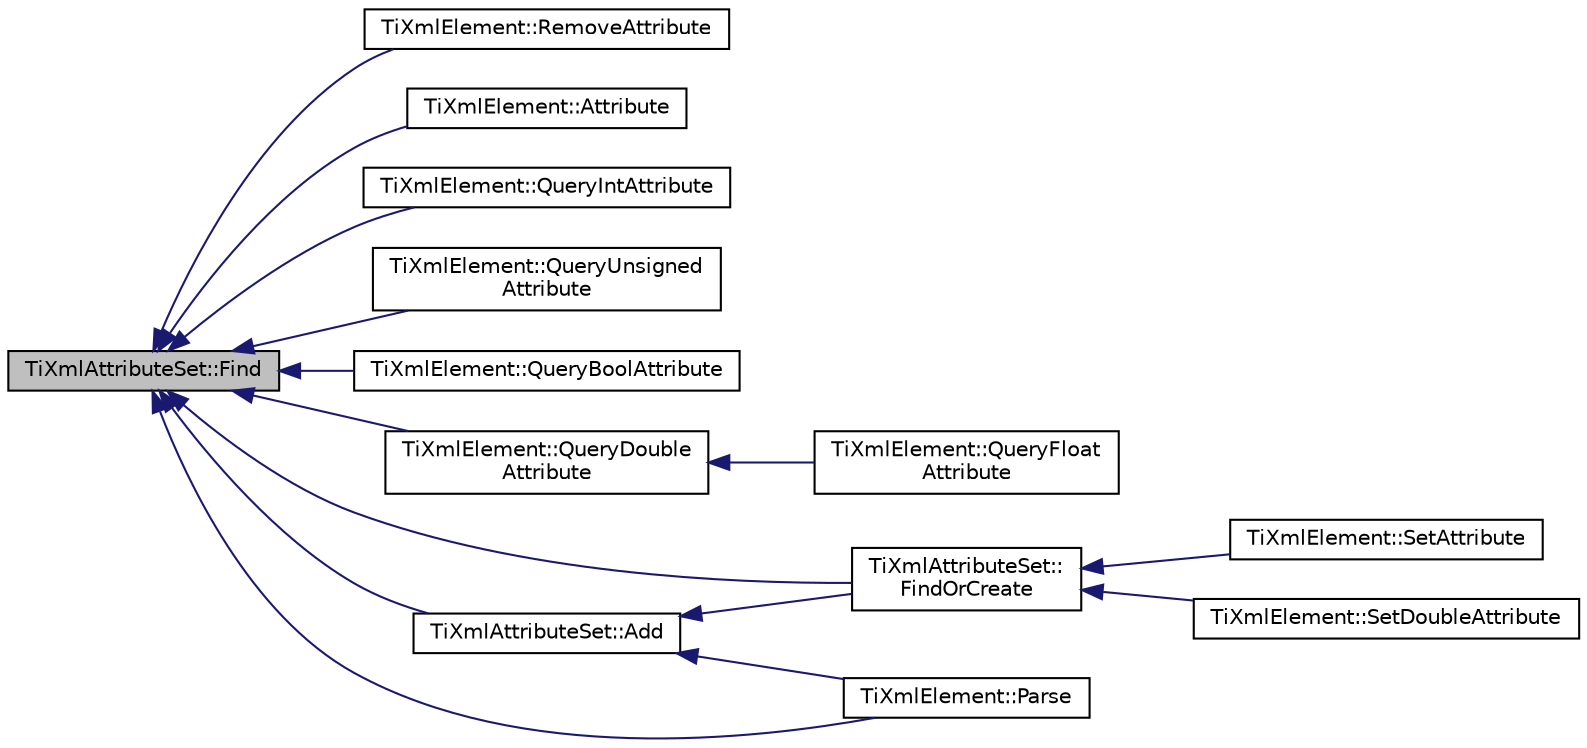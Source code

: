 digraph "TiXmlAttributeSet::Find"
{
  edge [fontname="Helvetica",fontsize="10",labelfontname="Helvetica",labelfontsize="10"];
  node [fontname="Helvetica",fontsize="10",shape=record];
  rankdir="LR";
  Node1 [label="TiXmlAttributeSet::Find",height=0.2,width=0.4,color="black", fillcolor="grey75", style="filled" fontcolor="black"];
  Node1 -> Node2 [dir="back",color="midnightblue",fontsize="10",style="solid"];
  Node2 [label="TiXmlElement::RemoveAttribute",height=0.2,width=0.4,color="black", fillcolor="white", style="filled",URL="$class_ti_xml_element.html#a56979767deca794376b1dfa69a525b2a"];
  Node1 -> Node3 [dir="back",color="midnightblue",fontsize="10",style="solid"];
  Node3 [label="TiXmlElement::Attribute",height=0.2,width=0.4,color="black", fillcolor="white", style="filled",URL="$class_ti_xml_element.html#ac1e4691e9375ba4e665dce7e46a50a9c"];
  Node1 -> Node4 [dir="back",color="midnightblue",fontsize="10",style="solid"];
  Node4 [label="TiXmlElement::QueryIntAttribute",height=0.2,width=0.4,color="black", fillcolor="white", style="filled",URL="$class_ti_xml_element.html#aea0bfe471380f281c5945770ddbf52b9"];
  Node1 -> Node5 [dir="back",color="midnightblue",fontsize="10",style="solid"];
  Node5 [label="TiXmlElement::QueryUnsigned\lAttribute",height=0.2,width=0.4,color="black", fillcolor="white", style="filled",URL="$class_ti_xml_element.html#ae48df644f890ab86fa19839ac401f00d",tooltip="QueryUnsignedAttribute examines the attribute - see QueryIntAttribute(). "];
  Node1 -> Node6 [dir="back",color="midnightblue",fontsize="10",style="solid"];
  Node6 [label="TiXmlElement::QueryBoolAttribute",height=0.2,width=0.4,color="black", fillcolor="white", style="filled",URL="$class_ti_xml_element.html#af4a1d3f88c28eb0f3115dc39ebd83fff"];
  Node1 -> Node7 [dir="back",color="midnightblue",fontsize="10",style="solid"];
  Node7 [label="TiXmlElement::QueryDouble\lAttribute",height=0.2,width=0.4,color="black", fillcolor="white", style="filled",URL="$class_ti_xml_element.html#a898d7730ecc341f0bffc7a9dadbf1ce7",tooltip="QueryDoubleAttribute examines the attribute - see QueryIntAttribute(). "];
  Node7 -> Node8 [dir="back",color="midnightblue",fontsize="10",style="solid"];
  Node8 [label="TiXmlElement::QueryFloat\lAttribute",height=0.2,width=0.4,color="black", fillcolor="white", style="filled",URL="$class_ti_xml_element.html#aa04d3af11601ef5a5f88295203a843be",tooltip="QueryFloatAttribute examines the attribute - see QueryIntAttribute(). "];
  Node1 -> Node9 [dir="back",color="midnightblue",fontsize="10",style="solid"];
  Node9 [label="TiXmlAttributeSet::Add",height=0.2,width=0.4,color="black", fillcolor="white", style="filled",URL="$class_ti_xml_attribute_set.html#a745e50ddaae3bee93e4589321e0b9c1a"];
  Node9 -> Node10 [dir="back",color="midnightblue",fontsize="10",style="solid"];
  Node10 [label="TiXmlAttributeSet::\lFindOrCreate",height=0.2,width=0.4,color="black", fillcolor="white", style="filled",URL="$class_ti_xml_attribute_set.html#a5e28f5d32f048fba85d04dc317495bdc"];
  Node10 -> Node11 [dir="back",color="midnightblue",fontsize="10",style="solid"];
  Node11 [label="TiXmlElement::SetAttribute",height=0.2,width=0.4,color="black", fillcolor="white", style="filled",URL="$class_ti_xml_element.html#ace6f4be75e373726d4774073d666d1a7"];
  Node10 -> Node12 [dir="back",color="midnightblue",fontsize="10",style="solid"];
  Node12 [label="TiXmlElement::SetDoubleAttribute",height=0.2,width=0.4,color="black", fillcolor="white", style="filled",URL="$class_ti_xml_element.html#a0d1dd975d75496778177e35abfe0ec0b"];
  Node9 -> Node13 [dir="back",color="midnightblue",fontsize="10",style="solid"];
  Node13 [label="TiXmlElement::Parse",height=0.2,width=0.4,color="black", fillcolor="white", style="filled",URL="$class_ti_xml_element.html#af95c9165159fd9dfdcc5b894a3fcf85b"];
  Node1 -> Node10 [dir="back",color="midnightblue",fontsize="10",style="solid"];
  Node1 -> Node13 [dir="back",color="midnightblue",fontsize="10",style="solid"];
}
